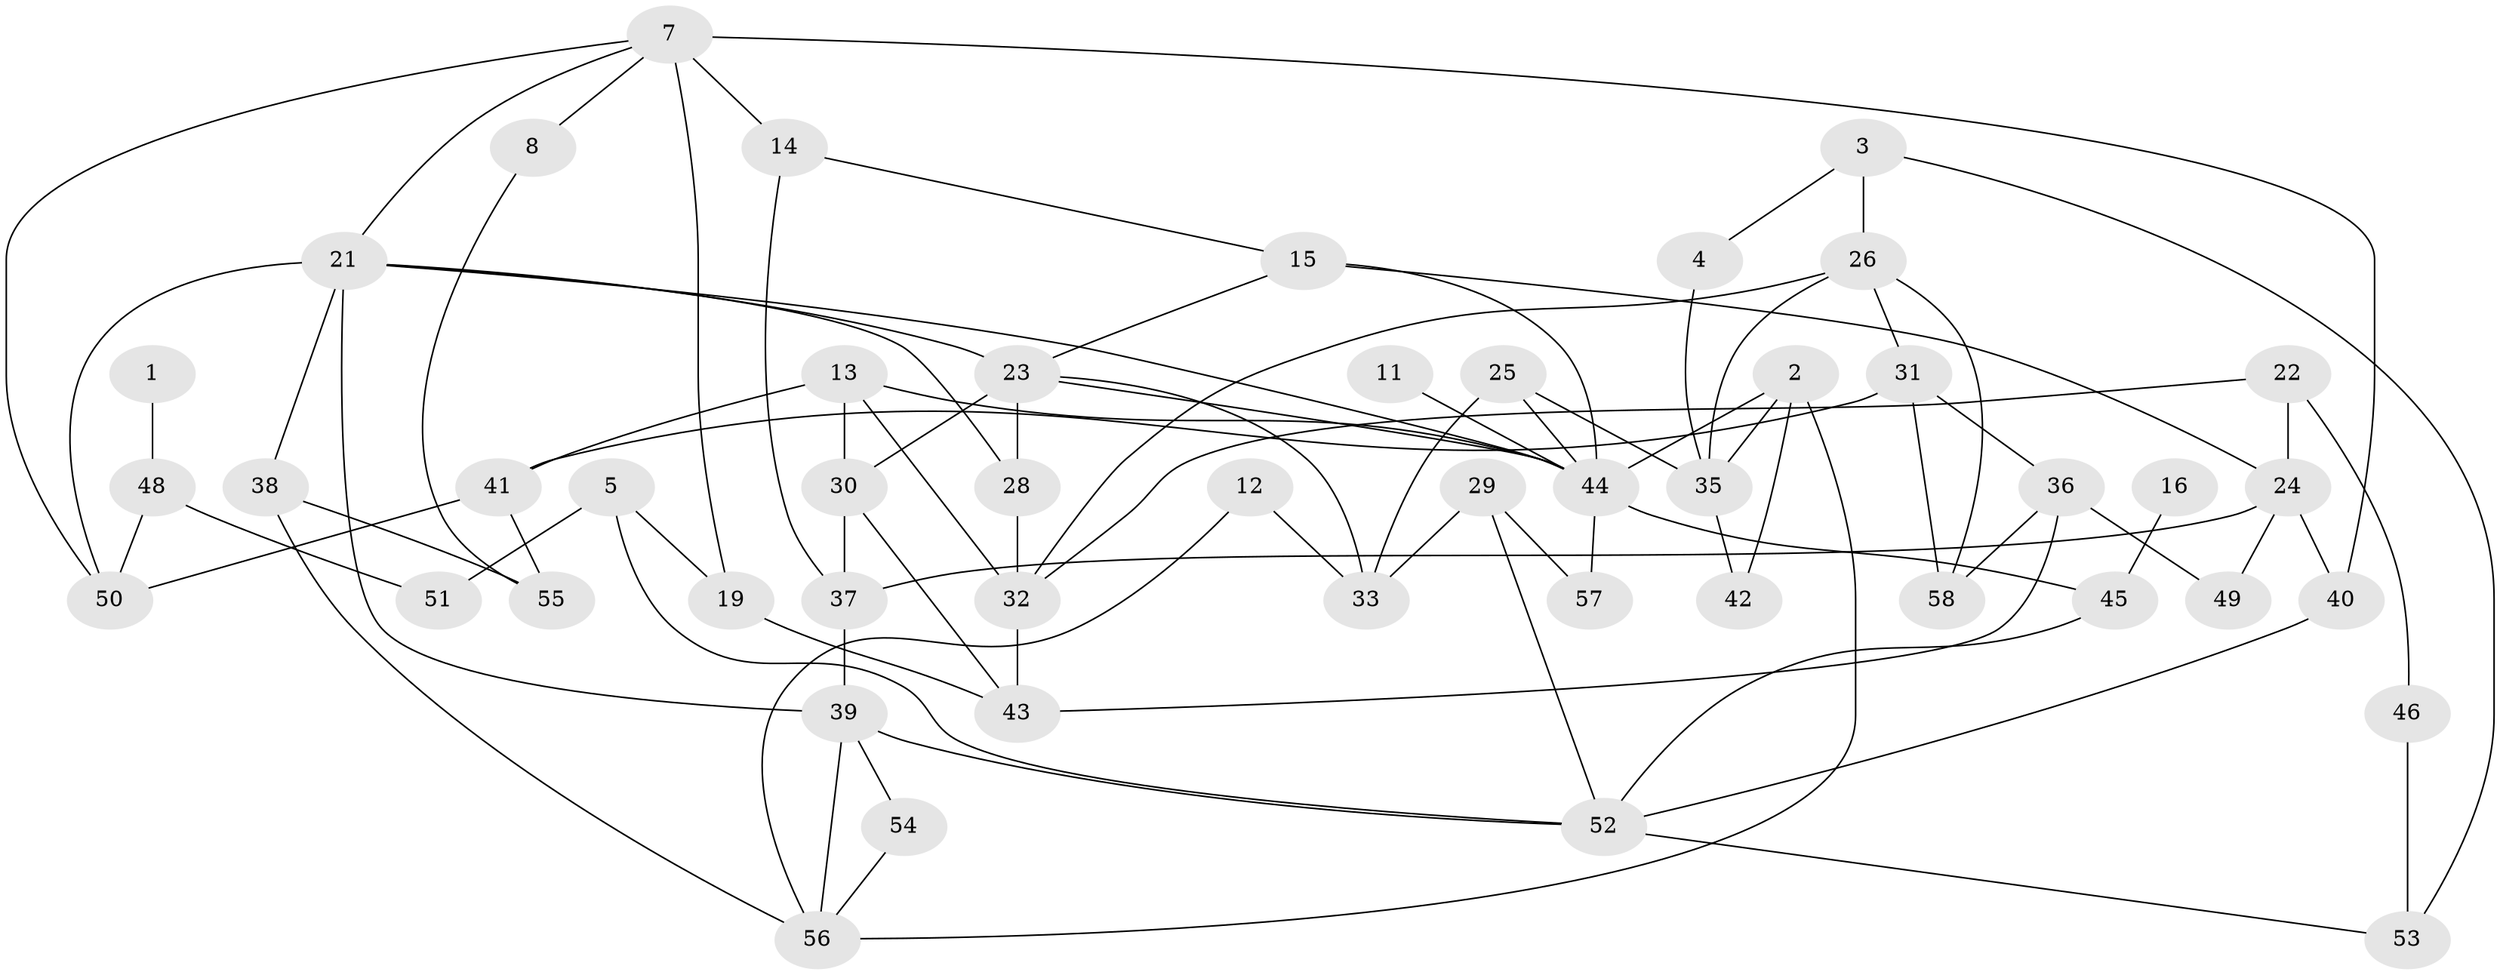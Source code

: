 // original degree distribution, {2: 0.25217391304347825, 1: 0.1391304347826087, 4: 0.1826086956521739, 3: 0.28695652173913044, 6: 0.02608695652173913, 7: 0.008695652173913044, 0: 0.06956521739130435, 5: 0.034782608695652174}
// Generated by graph-tools (version 1.1) at 2025/00/03/09/25 03:00:49]
// undirected, 49 vertices, 87 edges
graph export_dot {
graph [start="1"]
  node [color=gray90,style=filled];
  1;
  2;
  3;
  4;
  5;
  7;
  8;
  11;
  12;
  13;
  14;
  15;
  16;
  19;
  21;
  22;
  23;
  24;
  25;
  26;
  28;
  29;
  30;
  31;
  32;
  33;
  35;
  36;
  37;
  38;
  39;
  40;
  41;
  42;
  43;
  44;
  45;
  46;
  48;
  49;
  50;
  51;
  52;
  53;
  54;
  55;
  56;
  57;
  58;
  1 -- 48 [weight=1.0];
  2 -- 35 [weight=1.0];
  2 -- 42 [weight=1.0];
  2 -- 44 [weight=2.0];
  2 -- 56 [weight=1.0];
  3 -- 4 [weight=1.0];
  3 -- 26 [weight=2.0];
  3 -- 53 [weight=1.0];
  4 -- 35 [weight=1.0];
  5 -- 19 [weight=1.0];
  5 -- 51 [weight=1.0];
  5 -- 52 [weight=1.0];
  7 -- 8 [weight=1.0];
  7 -- 14 [weight=1.0];
  7 -- 19 [weight=1.0];
  7 -- 21 [weight=1.0];
  7 -- 40 [weight=1.0];
  7 -- 50 [weight=1.0];
  8 -- 55 [weight=1.0];
  11 -- 44 [weight=1.0];
  12 -- 33 [weight=1.0];
  12 -- 56 [weight=1.0];
  13 -- 30 [weight=1.0];
  13 -- 32 [weight=1.0];
  13 -- 41 [weight=1.0];
  13 -- 44 [weight=1.0];
  14 -- 15 [weight=1.0];
  14 -- 37 [weight=1.0];
  15 -- 23 [weight=1.0];
  15 -- 24 [weight=1.0];
  15 -- 44 [weight=1.0];
  16 -- 45 [weight=1.0];
  19 -- 43 [weight=1.0];
  21 -- 23 [weight=1.0];
  21 -- 28 [weight=1.0];
  21 -- 38 [weight=1.0];
  21 -- 39 [weight=1.0];
  21 -- 44 [weight=1.0];
  21 -- 50 [weight=1.0];
  22 -- 24 [weight=1.0];
  22 -- 32 [weight=1.0];
  22 -- 46 [weight=1.0];
  23 -- 28 [weight=1.0];
  23 -- 30 [weight=1.0];
  23 -- 33 [weight=1.0];
  23 -- 44 [weight=1.0];
  24 -- 37 [weight=1.0];
  24 -- 40 [weight=1.0];
  24 -- 49 [weight=1.0];
  25 -- 33 [weight=1.0];
  25 -- 35 [weight=1.0];
  25 -- 44 [weight=2.0];
  26 -- 31 [weight=1.0];
  26 -- 32 [weight=1.0];
  26 -- 35 [weight=1.0];
  26 -- 58 [weight=1.0];
  28 -- 32 [weight=1.0];
  29 -- 33 [weight=1.0];
  29 -- 52 [weight=1.0];
  29 -- 57 [weight=1.0];
  30 -- 37 [weight=1.0];
  30 -- 43 [weight=1.0];
  31 -- 36 [weight=1.0];
  31 -- 41 [weight=1.0];
  31 -- 58 [weight=1.0];
  32 -- 43 [weight=1.0];
  35 -- 42 [weight=1.0];
  36 -- 43 [weight=2.0];
  36 -- 49 [weight=1.0];
  36 -- 58 [weight=1.0];
  37 -- 39 [weight=1.0];
  38 -- 55 [weight=1.0];
  38 -- 56 [weight=1.0];
  39 -- 52 [weight=1.0];
  39 -- 54 [weight=1.0];
  39 -- 56 [weight=1.0];
  40 -- 52 [weight=1.0];
  41 -- 50 [weight=1.0];
  41 -- 55 [weight=1.0];
  44 -- 45 [weight=1.0];
  44 -- 57 [weight=1.0];
  45 -- 52 [weight=1.0];
  46 -- 53 [weight=1.0];
  48 -- 50 [weight=1.0];
  48 -- 51 [weight=1.0];
  52 -- 53 [weight=1.0];
  54 -- 56 [weight=1.0];
}
